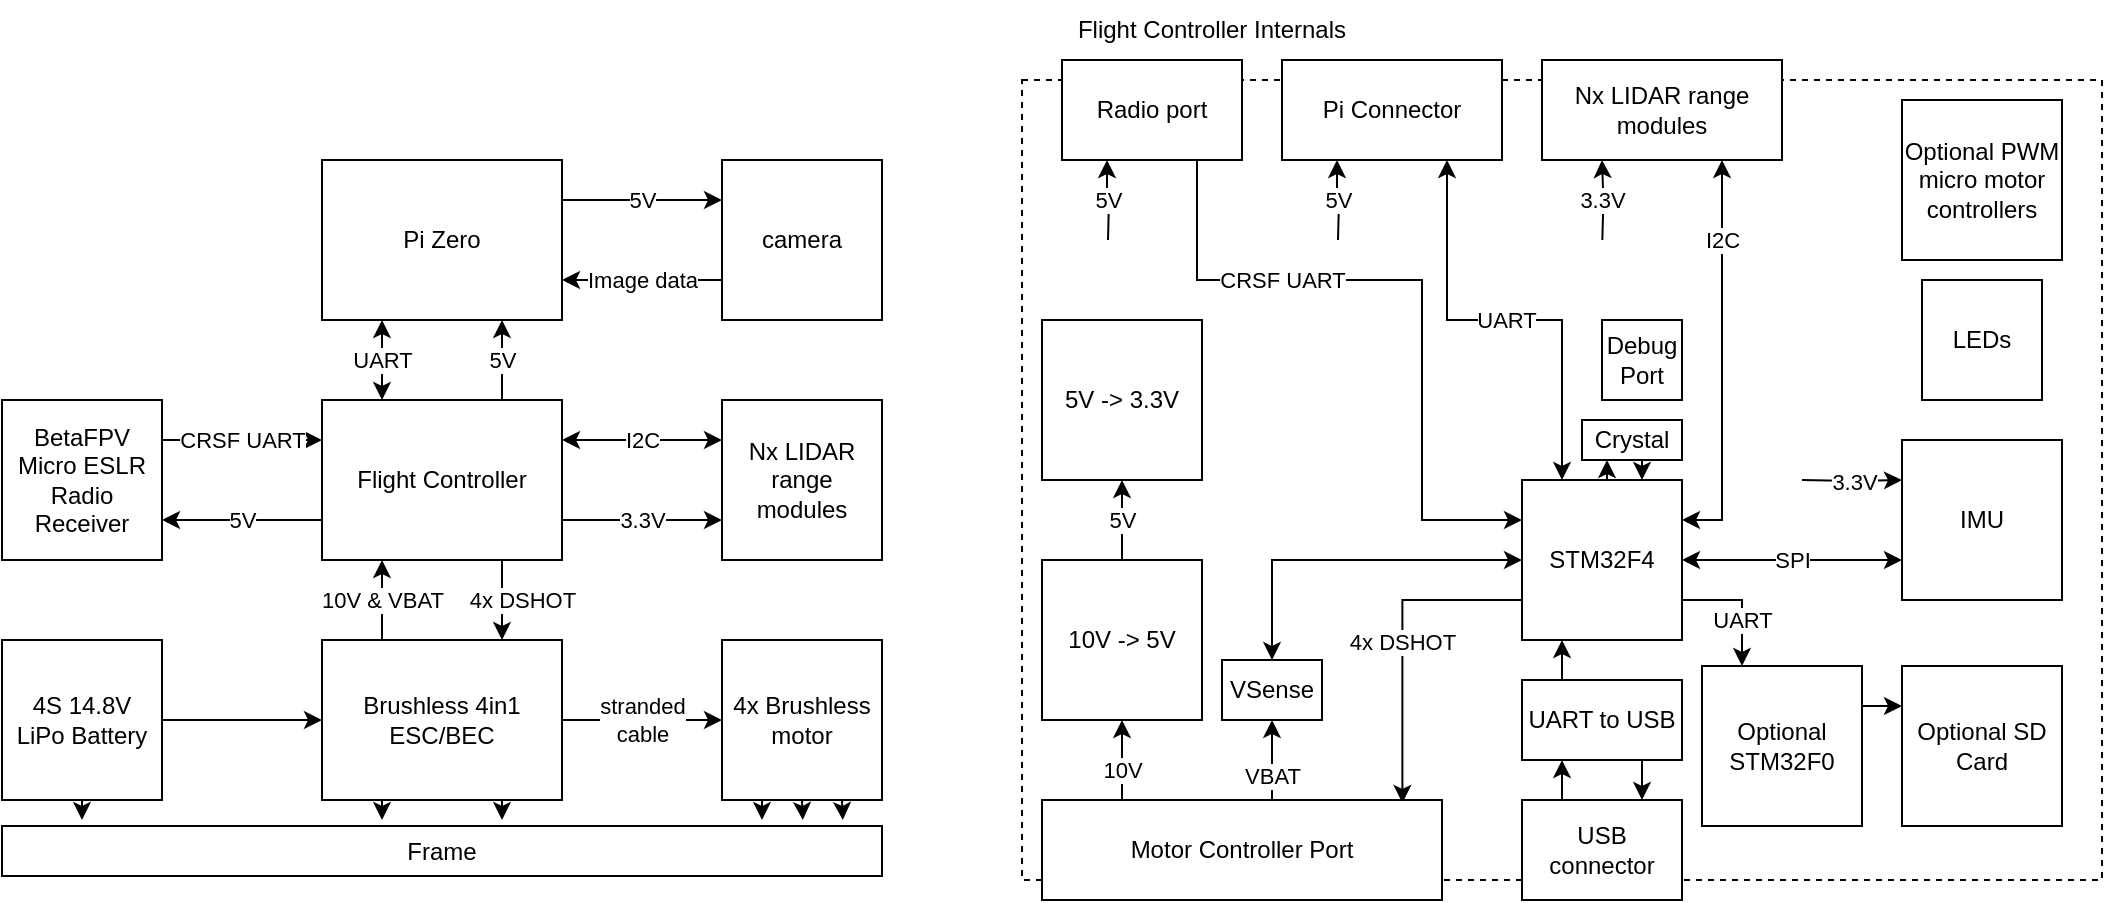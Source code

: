 <mxfile version="20.3.2" type="device"><diagram id="Aif7xVKy2AJQCTJdKYn_" name="Page-1"><mxGraphModel dx="1038" dy="489" grid="1" gridSize="10" guides="1" tooltips="1" connect="1" arrows="1" fold="1" page="1" pageScale="1" pageWidth="1100" pageHeight="850" math="0" shadow="0"><root><mxCell id="0"/><mxCell id="1" parent="0"/><mxCell id="SOl-tFK4uDFE2dYf5vi0-4" value="5V" style="edgeStyle=orthogonalEdgeStyle;rounded=0;orthogonalLoop=1;jettySize=auto;html=1;exitX=0;exitY=0.75;exitDx=0;exitDy=0;entryX=1;entryY=0.75;entryDx=0;entryDy=0;" edge="1" parent="1" source="SOl-tFK4uDFE2dYf5vi0-1" target="SOl-tFK4uDFE2dYf5vi0-2"><mxGeometry relative="1" as="geometry"/></mxCell><mxCell id="SOl-tFK4uDFE2dYf5vi0-9" value="4x DSHOT" style="edgeStyle=orthogonalEdgeStyle;rounded=0;orthogonalLoop=1;jettySize=auto;html=1;exitX=0.75;exitY=1;exitDx=0;exitDy=0;entryX=0.75;entryY=0;entryDx=0;entryDy=0;" edge="1" parent="1" source="SOl-tFK4uDFE2dYf5vi0-1" target="SOl-tFK4uDFE2dYf5vi0-6"><mxGeometry y="10" relative="1" as="geometry"><mxPoint as="offset"/></mxGeometry></mxCell><mxCell id="SOl-tFK4uDFE2dYf5vi0-27" value="5V" style="edgeStyle=orthogonalEdgeStyle;rounded=0;orthogonalLoop=1;jettySize=auto;html=1;exitX=0.75;exitY=0;exitDx=0;exitDy=0;entryX=0.75;entryY=1;entryDx=0;entryDy=0;" edge="1" parent="1" source="SOl-tFK4uDFE2dYf5vi0-1" target="SOl-tFK4uDFE2dYf5vi0-13"><mxGeometry relative="1" as="geometry"/></mxCell><mxCell id="SOl-tFK4uDFE2dYf5vi0-30" value="3.3V" style="edgeStyle=orthogonalEdgeStyle;rounded=0;orthogonalLoop=1;jettySize=auto;html=1;exitX=1;exitY=0.75;exitDx=0;exitDy=0;entryX=0;entryY=0.75;entryDx=0;entryDy=0;" edge="1" parent="1" source="SOl-tFK4uDFE2dYf5vi0-1" target="SOl-tFK4uDFE2dYf5vi0-28"><mxGeometry relative="1" as="geometry"/></mxCell><mxCell id="SOl-tFK4uDFE2dYf5vi0-1" value="Flight Controller" style="rounded=0;whiteSpace=wrap;html=1;" vertex="1" parent="1"><mxGeometry x="200" y="200" width="120" height="80" as="geometry"/></mxCell><mxCell id="SOl-tFK4uDFE2dYf5vi0-3" value="CRSF UART" style="edgeStyle=orthogonalEdgeStyle;rounded=0;orthogonalLoop=1;jettySize=auto;html=1;exitX=1;exitY=0.25;exitDx=0;exitDy=0;entryX=0;entryY=0.25;entryDx=0;entryDy=0;" edge="1" parent="1" source="SOl-tFK4uDFE2dYf5vi0-2" target="SOl-tFK4uDFE2dYf5vi0-1"><mxGeometry relative="1" as="geometry"/></mxCell><mxCell id="SOl-tFK4uDFE2dYf5vi0-2" value="BetaFPV Micro ESLR Radio Receiver" style="whiteSpace=wrap;html=1;aspect=fixed;" vertex="1" parent="1"><mxGeometry x="40" y="200" width="80" height="80" as="geometry"/></mxCell><mxCell id="SOl-tFK4uDFE2dYf5vi0-7" style="edgeStyle=orthogonalEdgeStyle;rounded=0;orthogonalLoop=1;jettySize=auto;html=1;exitX=1;exitY=0.5;exitDx=0;exitDy=0;entryX=0;entryY=0.5;entryDx=0;entryDy=0;" edge="1" parent="1" source="SOl-tFK4uDFE2dYf5vi0-5" target="SOl-tFK4uDFE2dYf5vi0-6"><mxGeometry relative="1" as="geometry"/></mxCell><mxCell id="SOl-tFK4uDFE2dYf5vi0-32" style="edgeStyle=orthogonalEdgeStyle;rounded=0;orthogonalLoop=1;jettySize=auto;html=1;exitX=0.5;exitY=1;exitDx=0;exitDy=0;" edge="1" parent="1" source="SOl-tFK4uDFE2dYf5vi0-5"><mxGeometry relative="1" as="geometry"><mxPoint x="80" y="410" as="targetPoint"/></mxGeometry></mxCell><mxCell id="SOl-tFK4uDFE2dYf5vi0-5" value="4S 14.8V &lt;br&gt;LiPo Battery" style="whiteSpace=wrap;html=1;aspect=fixed;" vertex="1" parent="1"><mxGeometry x="40" y="320" width="80" height="80" as="geometry"/></mxCell><mxCell id="SOl-tFK4uDFE2dYf5vi0-10" value="10V &amp;amp; VBAT" style="edgeStyle=orthogonalEdgeStyle;rounded=0;orthogonalLoop=1;jettySize=auto;html=1;exitX=0.25;exitY=0;exitDx=0;exitDy=0;entryX=0.25;entryY=1;entryDx=0;entryDy=0;" edge="1" parent="1" source="SOl-tFK4uDFE2dYf5vi0-6" target="SOl-tFK4uDFE2dYf5vi0-1"><mxGeometry relative="1" as="geometry"><mxPoint as="offset"/></mxGeometry></mxCell><mxCell id="SOl-tFK4uDFE2dYf5vi0-33" style="edgeStyle=orthogonalEdgeStyle;rounded=0;orthogonalLoop=1;jettySize=auto;html=1;exitX=0.25;exitY=1;exitDx=0;exitDy=0;" edge="1" parent="1" source="SOl-tFK4uDFE2dYf5vi0-6"><mxGeometry relative="1" as="geometry"><mxPoint x="230" y="410" as="targetPoint"/></mxGeometry></mxCell><mxCell id="SOl-tFK4uDFE2dYf5vi0-34" style="edgeStyle=orthogonalEdgeStyle;rounded=0;orthogonalLoop=1;jettySize=auto;html=1;exitX=0.75;exitY=1;exitDx=0;exitDy=0;" edge="1" parent="1" source="SOl-tFK4uDFE2dYf5vi0-6"><mxGeometry relative="1" as="geometry"><mxPoint x="290" y="410" as="targetPoint"/></mxGeometry></mxCell><mxCell id="SOl-tFK4uDFE2dYf5vi0-6" value="Brushless 4in1 ESC/BEC" style="rounded=0;whiteSpace=wrap;html=1;" vertex="1" parent="1"><mxGeometry x="200" y="320" width="120" height="80" as="geometry"/></mxCell><mxCell id="SOl-tFK4uDFE2dYf5vi0-11" value="Frame" style="rounded=0;whiteSpace=wrap;html=1;" vertex="1" parent="1"><mxGeometry x="40" y="413" width="440" height="25" as="geometry"/></mxCell><mxCell id="SOl-tFK4uDFE2dYf5vi0-23" value="5V" style="edgeStyle=orthogonalEdgeStyle;rounded=0;orthogonalLoop=1;jettySize=auto;html=1;exitX=1;exitY=0.25;exitDx=0;exitDy=0;entryX=0;entryY=0.25;entryDx=0;entryDy=0;" edge="1" parent="1" source="SOl-tFK4uDFE2dYf5vi0-13" target="SOl-tFK4uDFE2dYf5vi0-14"><mxGeometry relative="1" as="geometry"/></mxCell><mxCell id="SOl-tFK4uDFE2dYf5vi0-13" value="Pi Zero" style="rounded=0;whiteSpace=wrap;html=1;" vertex="1" parent="1"><mxGeometry x="200" y="80" width="120" height="80" as="geometry"/></mxCell><mxCell id="SOl-tFK4uDFE2dYf5vi0-24" value="Image data" style="edgeStyle=orthogonalEdgeStyle;rounded=0;orthogonalLoop=1;jettySize=auto;html=1;exitX=0;exitY=0.75;exitDx=0;exitDy=0;entryX=1;entryY=0.75;entryDx=0;entryDy=0;" edge="1" parent="1" source="SOl-tFK4uDFE2dYf5vi0-14" target="SOl-tFK4uDFE2dYf5vi0-13"><mxGeometry relative="1" as="geometry"/></mxCell><mxCell id="SOl-tFK4uDFE2dYf5vi0-14" value="camera" style="whiteSpace=wrap;html=1;aspect=fixed;" vertex="1" parent="1"><mxGeometry x="400" y="80" width="80" height="80" as="geometry"/></mxCell><mxCell id="SOl-tFK4uDFE2dYf5vi0-22" value="stranded&lt;br&gt;cable" style="edgeStyle=orthogonalEdgeStyle;rounded=0;orthogonalLoop=1;jettySize=auto;html=1;exitX=1;exitY=0.5;exitDx=0;exitDy=0;entryX=0;entryY=0.5;entryDx=0;entryDy=0;" edge="1" parent="1" source="SOl-tFK4uDFE2dYf5vi0-6" target="SOl-tFK4uDFE2dYf5vi0-17"><mxGeometry relative="1" as="geometry"><mxPoint as="offset"/></mxGeometry></mxCell><mxCell id="SOl-tFK4uDFE2dYf5vi0-35" style="edgeStyle=orthogonalEdgeStyle;rounded=0;orthogonalLoop=1;jettySize=auto;html=1;exitX=0.25;exitY=1;exitDx=0;exitDy=0;" edge="1" parent="1" source="SOl-tFK4uDFE2dYf5vi0-17"><mxGeometry relative="1" as="geometry"><mxPoint x="420" y="410" as="targetPoint"/></mxGeometry></mxCell><mxCell id="SOl-tFK4uDFE2dYf5vi0-37" style="edgeStyle=orthogonalEdgeStyle;rounded=0;orthogonalLoop=1;jettySize=auto;html=1;exitX=0.75;exitY=1;exitDx=0;exitDy=0;" edge="1" parent="1" source="SOl-tFK4uDFE2dYf5vi0-17"><mxGeometry relative="1" as="geometry"><mxPoint x="460.4" y="410" as="targetPoint"/></mxGeometry></mxCell><mxCell id="SOl-tFK4uDFE2dYf5vi0-38" style="edgeStyle=orthogonalEdgeStyle;rounded=0;orthogonalLoop=1;jettySize=auto;html=1;exitX=0.5;exitY=1;exitDx=0;exitDy=0;" edge="1" parent="1" source="SOl-tFK4uDFE2dYf5vi0-17"><mxGeometry relative="1" as="geometry"><mxPoint x="440.4" y="410" as="targetPoint"/></mxGeometry></mxCell><mxCell id="SOl-tFK4uDFE2dYf5vi0-17" value="4x Brushless motor" style="whiteSpace=wrap;html=1;aspect=fixed;" vertex="1" parent="1"><mxGeometry x="400" y="320" width="80" height="80" as="geometry"/></mxCell><mxCell id="SOl-tFK4uDFE2dYf5vi0-26" value="UART" style="endArrow=classic;startArrow=classic;html=1;rounded=0;exitX=0.25;exitY=0;exitDx=0;exitDy=0;entryX=0.25;entryY=1;entryDx=0;entryDy=0;" edge="1" parent="1" source="SOl-tFK4uDFE2dYf5vi0-1" target="SOl-tFK4uDFE2dYf5vi0-13"><mxGeometry width="50" height="50" relative="1" as="geometry"><mxPoint x="530" y="320" as="sourcePoint"/><mxPoint x="580" y="270" as="targetPoint"/></mxGeometry></mxCell><mxCell id="SOl-tFK4uDFE2dYf5vi0-28" value="Nx LIDAR range modules" style="whiteSpace=wrap;html=1;aspect=fixed;" vertex="1" parent="1"><mxGeometry x="400" y="200" width="80" height="80" as="geometry"/></mxCell><mxCell id="SOl-tFK4uDFE2dYf5vi0-31" value="I2C" style="endArrow=classic;startArrow=classic;html=1;rounded=0;exitX=1;exitY=0.25;exitDx=0;exitDy=0;entryX=0;entryY=0.25;entryDx=0;entryDy=0;" edge="1" parent="1" source="SOl-tFK4uDFE2dYf5vi0-1" target="SOl-tFK4uDFE2dYf5vi0-28"><mxGeometry width="50" height="50" relative="1" as="geometry"><mxPoint x="340" y="250" as="sourcePoint"/><mxPoint x="390" y="200" as="targetPoint"/></mxGeometry></mxCell><mxCell id="SOl-tFK4uDFE2dYf5vi0-42" value="" style="rounded=0;whiteSpace=wrap;html=1;fillColor=none;dashed=1;" vertex="1" parent="1"><mxGeometry x="550" y="40" width="540" height="400" as="geometry"/></mxCell><mxCell id="SOl-tFK4uDFE2dYf5vi0-43" value="Flight Controller Internals" style="text;html=1;strokeColor=none;fillColor=none;align=center;verticalAlign=middle;whiteSpace=wrap;rounded=0;" vertex="1" parent="1"><mxGeometry x="560" width="170" height="30" as="geometry"/></mxCell><mxCell id="SOl-tFK4uDFE2dYf5vi0-57" style="edgeStyle=orthogonalEdgeStyle;rounded=0;orthogonalLoop=1;jettySize=auto;html=1;exitX=0.25;exitY=0;exitDx=0;exitDy=0;entryX=0.25;entryY=1;entryDx=0;entryDy=0;" edge="1" parent="1" source="SOl-tFK4uDFE2dYf5vi0-45" target="SOl-tFK4uDFE2dYf5vi0-46"><mxGeometry relative="1" as="geometry"/></mxCell><mxCell id="SOl-tFK4uDFE2dYf5vi0-62" value="UART" style="edgeStyle=orthogonalEdgeStyle;rounded=0;orthogonalLoop=1;jettySize=auto;html=1;exitX=1;exitY=0.75;exitDx=0;exitDy=0;entryX=0.25;entryY=0;entryDx=0;entryDy=0;" edge="1" parent="1" source="SOl-tFK4uDFE2dYf5vi0-45" target="SOl-tFK4uDFE2dYf5vi0-59"><mxGeometry x="0.27" relative="1" as="geometry"><mxPoint as="offset"/></mxGeometry></mxCell><mxCell id="SOl-tFK4uDFE2dYf5vi0-45" value="STM32F4" style="whiteSpace=wrap;html=1;aspect=fixed;" vertex="1" parent="1"><mxGeometry x="800" y="240" width="80" height="80" as="geometry"/></mxCell><mxCell id="SOl-tFK4uDFE2dYf5vi0-58" style="edgeStyle=orthogonalEdgeStyle;rounded=0;orthogonalLoop=1;jettySize=auto;html=1;exitX=0.75;exitY=1;exitDx=0;exitDy=0;entryX=0.75;entryY=0;entryDx=0;entryDy=0;" edge="1" parent="1" source="SOl-tFK4uDFE2dYf5vi0-46" target="SOl-tFK4uDFE2dYf5vi0-45"><mxGeometry relative="1" as="geometry"/></mxCell><mxCell id="SOl-tFK4uDFE2dYf5vi0-46" value="Crystal" style="rounded=0;whiteSpace=wrap;html=1;fillColor=default;" vertex="1" parent="1"><mxGeometry x="830" y="210" width="50" height="20" as="geometry"/></mxCell><mxCell id="SOl-tFK4uDFE2dYf5vi0-47" value="Debug Port" style="rounded=0;whiteSpace=wrap;html=1;fillColor=default;" vertex="1" parent="1"><mxGeometry x="840" y="160" width="40" height="40" as="geometry"/></mxCell><mxCell id="SOl-tFK4uDFE2dYf5vi0-53" style="edgeStyle=orthogonalEdgeStyle;rounded=0;orthogonalLoop=1;jettySize=auto;html=1;exitX=0.75;exitY=1;exitDx=0;exitDy=0;entryX=0.75;entryY=0;entryDx=0;entryDy=0;" edge="1" parent="1" source="SOl-tFK4uDFE2dYf5vi0-48" target="SOl-tFK4uDFE2dYf5vi0-50"><mxGeometry relative="1" as="geometry"/></mxCell><mxCell id="SOl-tFK4uDFE2dYf5vi0-54" style="edgeStyle=orthogonalEdgeStyle;rounded=0;orthogonalLoop=1;jettySize=auto;html=1;exitX=0.25;exitY=0;exitDx=0;exitDy=0;entryX=0.25;entryY=1;entryDx=0;entryDy=0;" edge="1" parent="1" source="SOl-tFK4uDFE2dYf5vi0-48" target="SOl-tFK4uDFE2dYf5vi0-45"><mxGeometry relative="1" as="geometry"/></mxCell><mxCell id="SOl-tFK4uDFE2dYf5vi0-48" value="UART to USB" style="rounded=0;whiteSpace=wrap;html=1;fillColor=default;" vertex="1" parent="1"><mxGeometry x="800" y="340" width="80" height="40" as="geometry"/></mxCell><mxCell id="SOl-tFK4uDFE2dYf5vi0-52" style="edgeStyle=orthogonalEdgeStyle;rounded=0;orthogonalLoop=1;jettySize=auto;html=1;exitX=0.25;exitY=0;exitDx=0;exitDy=0;entryX=0.25;entryY=1;entryDx=0;entryDy=0;" edge="1" parent="1" source="SOl-tFK4uDFE2dYf5vi0-50" target="SOl-tFK4uDFE2dYf5vi0-48"><mxGeometry relative="1" as="geometry"/></mxCell><mxCell id="SOl-tFK4uDFE2dYf5vi0-50" value="USB connector" style="rounded=0;whiteSpace=wrap;html=1;fillColor=default;" vertex="1" parent="1"><mxGeometry x="800" y="400" width="80" height="50" as="geometry"/></mxCell><mxCell id="SOl-tFK4uDFE2dYf5vi0-63" value="4x DSHOT" style="edgeStyle=orthogonalEdgeStyle;rounded=0;orthogonalLoop=1;jettySize=auto;html=1;exitX=0;exitY=0.75;exitDx=0;exitDy=0;entryX=0.901;entryY=0.03;entryDx=0;entryDy=0;entryPerimeter=0;" edge="1" parent="1" source="SOl-tFK4uDFE2dYf5vi0-45" target="SOl-tFK4uDFE2dYf5vi0-51"><mxGeometry x="0.004" relative="1" as="geometry"><mxPoint x="740" y="340" as="sourcePoint"/><Array as="points"><mxPoint x="740" y="300"/></Array><mxPoint as="offset"/></mxGeometry></mxCell><mxCell id="SOl-tFK4uDFE2dYf5vi0-65" value="10V" style="edgeStyle=orthogonalEdgeStyle;rounded=0;orthogonalLoop=1;jettySize=auto;html=1;exitX=0.25;exitY=0;exitDx=0;exitDy=0;entryX=0.5;entryY=1;entryDx=0;entryDy=0;" edge="1" parent="1" source="SOl-tFK4uDFE2dYf5vi0-51" target="SOl-tFK4uDFE2dYf5vi0-64"><mxGeometry relative="1" as="geometry"><Array as="points"><mxPoint x="600" y="400"/></Array></mxGeometry></mxCell><mxCell id="SOl-tFK4uDFE2dYf5vi0-68" value="VBAT" style="edgeStyle=orthogonalEdgeStyle;rounded=0;orthogonalLoop=1;jettySize=auto;html=1;exitX=0.5;exitY=0;exitDx=0;exitDy=0;entryX=0.5;entryY=1;entryDx=0;entryDy=0;" edge="1" parent="1" source="SOl-tFK4uDFE2dYf5vi0-51" target="SOl-tFK4uDFE2dYf5vi0-66"><mxGeometry relative="1" as="geometry"><mxPoint x="665" y="340" as="targetPoint"/><Array as="points"><mxPoint x="675" y="400"/></Array></mxGeometry></mxCell><mxCell id="SOl-tFK4uDFE2dYf5vi0-51" value="Motor Controller Port" style="rounded=0;whiteSpace=wrap;html=1;fillColor=default;" vertex="1" parent="1"><mxGeometry x="560" y="400" width="200" height="50" as="geometry"/></mxCell><mxCell id="SOl-tFK4uDFE2dYf5vi0-61" style="edgeStyle=orthogonalEdgeStyle;rounded=0;orthogonalLoop=1;jettySize=auto;html=1;exitX=1;exitY=0.25;exitDx=0;exitDy=0;entryX=0;entryY=0.25;entryDx=0;entryDy=0;" edge="1" parent="1" source="SOl-tFK4uDFE2dYf5vi0-59" target="SOl-tFK4uDFE2dYf5vi0-60"><mxGeometry relative="1" as="geometry"/></mxCell><mxCell id="SOl-tFK4uDFE2dYf5vi0-59" value="Optional STM32F0" style="whiteSpace=wrap;html=1;aspect=fixed;fillColor=default;" vertex="1" parent="1"><mxGeometry x="890" y="333" width="80" height="80" as="geometry"/></mxCell><mxCell id="SOl-tFK4uDFE2dYf5vi0-60" value="Optional SD Card" style="whiteSpace=wrap;html=1;aspect=fixed;fillColor=default;" vertex="1" parent="1"><mxGeometry x="990" y="333" width="80" height="80" as="geometry"/></mxCell><mxCell id="SOl-tFK4uDFE2dYf5vi0-70" value="5V" style="edgeStyle=orthogonalEdgeStyle;rounded=0;orthogonalLoop=1;jettySize=auto;html=1;exitX=0.5;exitY=0;exitDx=0;exitDy=0;" edge="1" parent="1" source="SOl-tFK4uDFE2dYf5vi0-64" target="SOl-tFK4uDFE2dYf5vi0-69"><mxGeometry relative="1" as="geometry"/></mxCell><mxCell id="SOl-tFK4uDFE2dYf5vi0-64" value="10V -&amp;gt; 5V" style="whiteSpace=wrap;html=1;aspect=fixed;fillColor=default;" vertex="1" parent="1"><mxGeometry x="560" y="280" width="80" height="80" as="geometry"/></mxCell><mxCell id="SOl-tFK4uDFE2dYf5vi0-83" style="edgeStyle=orthogonalEdgeStyle;rounded=0;orthogonalLoop=1;jettySize=auto;html=1;exitX=0.5;exitY=0;exitDx=0;exitDy=0;entryX=0;entryY=0.5;entryDx=0;entryDy=0;startArrow=classic;startFill=1;" edge="1" parent="1" source="SOl-tFK4uDFE2dYf5vi0-66" target="SOl-tFK4uDFE2dYf5vi0-45"><mxGeometry relative="1" as="geometry"/></mxCell><mxCell id="SOl-tFK4uDFE2dYf5vi0-66" value="VSense" style="rounded=0;whiteSpace=wrap;html=1;fillColor=default;" vertex="1" parent="1"><mxGeometry x="650" y="330" width="50" height="30" as="geometry"/></mxCell><mxCell id="SOl-tFK4uDFE2dYf5vi0-69" value="5V -&amp;gt; 3.3V" style="whiteSpace=wrap;html=1;aspect=fixed;fillColor=default;" vertex="1" parent="1"><mxGeometry x="560" y="160" width="80" height="80" as="geometry"/></mxCell><mxCell id="SOl-tFK4uDFE2dYf5vi0-74" value="CRSF UART" style="edgeStyle=orthogonalEdgeStyle;rounded=0;orthogonalLoop=1;jettySize=auto;html=1;exitX=0.75;exitY=1;exitDx=0;exitDy=0;entryX=0;entryY=0.25;entryDx=0;entryDy=0;" edge="1" parent="1" source="SOl-tFK4uDFE2dYf5vi0-72" target="SOl-tFK4uDFE2dYf5vi0-45"><mxGeometry x="-0.402" relative="1" as="geometry"><mxPoint x="637.824" y="140" as="targetPoint"/><Array as="points"><mxPoint x="638" y="140"/><mxPoint x="750" y="140"/><mxPoint x="750" y="260"/></Array><mxPoint as="offset"/></mxGeometry></mxCell><mxCell id="SOl-tFK4uDFE2dYf5vi0-72" value="Radio port" style="rounded=0;whiteSpace=wrap;html=1;fillColor=default;" vertex="1" parent="1"><mxGeometry x="570" y="30" width="90" height="50" as="geometry"/></mxCell><mxCell id="SOl-tFK4uDFE2dYf5vi0-77" value="5V" style="edgeStyle=orthogonalEdgeStyle;rounded=0;orthogonalLoop=1;jettySize=auto;html=1;entryX=0.25;entryY=1;entryDx=0;entryDy=0;" edge="1" parent="1" target="SOl-tFK4uDFE2dYf5vi0-76"><mxGeometry relative="1" as="geometry"><mxPoint x="708" y="120" as="sourcePoint"/></mxGeometry></mxCell><mxCell id="SOl-tFK4uDFE2dYf5vi0-78" value="UART" style="edgeStyle=orthogonalEdgeStyle;rounded=0;orthogonalLoop=1;jettySize=auto;html=1;exitX=0.75;exitY=1;exitDx=0;exitDy=0;startArrow=classic;startFill=1;entryX=0.25;entryY=0;entryDx=0;entryDy=0;" edge="1" parent="1" source="SOl-tFK4uDFE2dYf5vi0-76" target="SOl-tFK4uDFE2dYf5vi0-45"><mxGeometry relative="1" as="geometry"><mxPoint x="762.529" y="140" as="targetPoint"/></mxGeometry></mxCell><mxCell id="SOl-tFK4uDFE2dYf5vi0-76" value="Pi Connector" style="rounded=0;whiteSpace=wrap;html=1;fillColor=default;" vertex="1" parent="1"><mxGeometry x="680" y="30" width="110" height="50" as="geometry"/></mxCell><mxCell id="SOl-tFK4uDFE2dYf5vi0-81" value="3.3V" style="edgeStyle=orthogonalEdgeStyle;rounded=0;orthogonalLoop=1;jettySize=auto;html=1;startArrow=none;startFill=0;entryX=0;entryY=0.25;entryDx=0;entryDy=0;" edge="1" parent="1" target="SOl-tFK4uDFE2dYf5vi0-79"><mxGeometry relative="1" as="geometry"><mxPoint x="940" y="240" as="sourcePoint"/></mxGeometry></mxCell><mxCell id="SOl-tFK4uDFE2dYf5vi0-82" value="SPI" style="edgeStyle=orthogonalEdgeStyle;rounded=0;orthogonalLoop=1;jettySize=auto;html=1;exitX=0;exitY=0.75;exitDx=0;exitDy=0;startArrow=classic;startFill=1;entryX=1;entryY=0.5;entryDx=0;entryDy=0;" edge="1" parent="1" source="SOl-tFK4uDFE2dYf5vi0-79" target="SOl-tFK4uDFE2dYf5vi0-45"><mxGeometry relative="1" as="geometry"><mxPoint x="850" y="169.706" as="targetPoint"/></mxGeometry></mxCell><mxCell id="SOl-tFK4uDFE2dYf5vi0-79" value="IMU" style="whiteSpace=wrap;html=1;aspect=fixed;fillColor=default;" vertex="1" parent="1"><mxGeometry x="990" y="220" width="80" height="80" as="geometry"/></mxCell><mxCell id="SOl-tFK4uDFE2dYf5vi0-85" value="I2C" style="edgeStyle=orthogonalEdgeStyle;rounded=0;orthogonalLoop=1;jettySize=auto;html=1;exitX=0.75;exitY=1;exitDx=0;exitDy=0;entryX=1;entryY=0.25;entryDx=0;entryDy=0;startArrow=classic;startFill=1;" edge="1" parent="1" source="SOl-tFK4uDFE2dYf5vi0-84" target="SOl-tFK4uDFE2dYf5vi0-45"><mxGeometry x="-0.6" relative="1" as="geometry"><mxPoint as="offset"/></mxGeometry></mxCell><mxCell id="SOl-tFK4uDFE2dYf5vi0-86" value="3.3V" style="edgeStyle=orthogonalEdgeStyle;rounded=0;orthogonalLoop=1;jettySize=auto;html=1;exitX=0.25;exitY=1;exitDx=0;exitDy=0;startArrow=none;startFill=0;entryX=0.25;entryY=1;entryDx=0;entryDy=0;" edge="1" parent="1" target="SOl-tFK4uDFE2dYf5vi0-84"><mxGeometry relative="1" as="geometry"><mxPoint x="840.176" y="120" as="sourcePoint"/></mxGeometry></mxCell><mxCell id="SOl-tFK4uDFE2dYf5vi0-84" value="Nx LIDAR range modules" style="rounded=0;whiteSpace=wrap;html=1;fillColor=default;" vertex="1" parent="1"><mxGeometry x="810" y="30" width="120" height="50" as="geometry"/></mxCell><mxCell id="SOl-tFK4uDFE2dYf5vi0-87" value="5V" style="edgeStyle=orthogonalEdgeStyle;rounded=0;orthogonalLoop=1;jettySize=auto;html=1;entryX=0.25;entryY=1;entryDx=0;entryDy=0;" edge="1" parent="1" target="SOl-tFK4uDFE2dYf5vi0-72"><mxGeometry relative="1" as="geometry"><mxPoint x="717.5" y="90" as="targetPoint"/><mxPoint x="593" y="120" as="sourcePoint"/></mxGeometry></mxCell><mxCell id="SOl-tFK4uDFE2dYf5vi0-88" value="Optional PWM micro motor controllers" style="whiteSpace=wrap;html=1;aspect=fixed;fillColor=default;" vertex="1" parent="1"><mxGeometry x="990" y="50" width="80" height="80" as="geometry"/></mxCell><mxCell id="SOl-tFK4uDFE2dYf5vi0-89" value="LEDs" style="whiteSpace=wrap;html=1;aspect=fixed;fillColor=default;" vertex="1" parent="1"><mxGeometry x="1000" y="140" width="60" height="60" as="geometry"/></mxCell></root></mxGraphModel></diagram></mxfile>